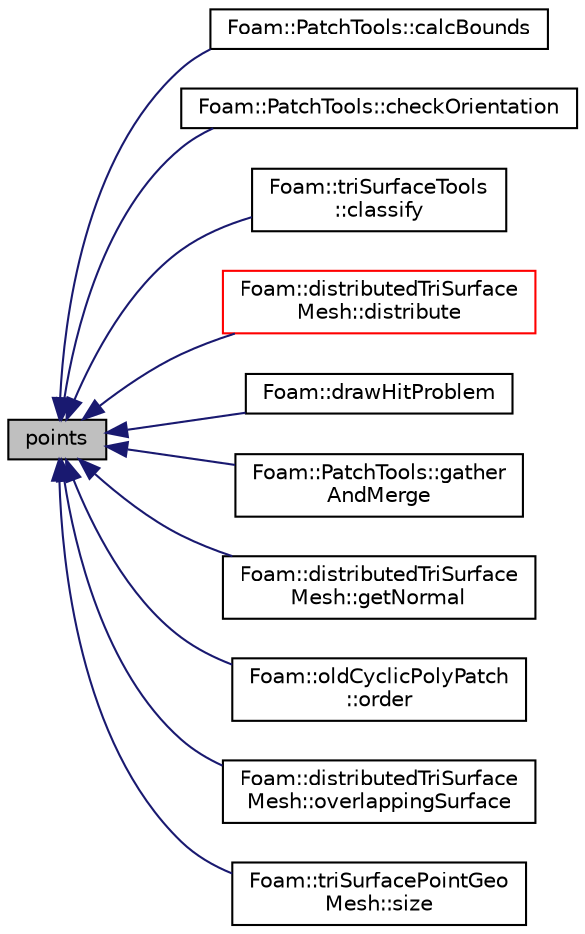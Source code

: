 digraph "points"
{
  bgcolor="transparent";
  edge [fontname="Helvetica",fontsize="10",labelfontname="Helvetica",labelfontsize="10"];
  node [fontname="Helvetica",fontsize="10",shape=record];
  rankdir="LR";
  Node1 [label="points",height=0.2,width=0.4,color="black", fillcolor="grey75", style="filled" fontcolor="black"];
  Node1 -> Node2 [dir="back",color="midnightblue",fontsize="10",style="solid",fontname="Helvetica"];
  Node2 [label="Foam::PatchTools::calcBounds",height=0.2,width=0.4,color="black",URL="$classFoam_1_1PatchTools.html#a23386088c59e643ed53d59ff85ca7f8d"];
  Node1 -> Node3 [dir="back",color="midnightblue",fontsize="10",style="solid",fontname="Helvetica"];
  Node3 [label="Foam::PatchTools::checkOrientation",height=0.2,width=0.4,color="black",URL="$classFoam_1_1PatchTools.html#a20f23e9ffe1102dccd75986b5435aef7",tooltip="Check for orientation issues. "];
  Node1 -> Node4 [dir="back",color="midnightblue",fontsize="10",style="solid",fontname="Helvetica"];
  Node4 [label="Foam::triSurfaceTools\l::classify",height=0.2,width=0.4,color="black",URL="$classFoam_1_1triSurfaceTools.html#a6f0ceda49a3cd2fbd6ab9655fd370e03",tooltip="Test point on plane of triangle to see if on edge or point or inside. "];
  Node1 -> Node5 [dir="back",color="midnightblue",fontsize="10",style="solid",fontname="Helvetica"];
  Node5 [label="Foam::distributedTriSurface\lMesh::distribute",height=0.2,width=0.4,color="red",URL="$classFoam_1_1distributedTriSurfaceMesh.html#a30b981a389a43e4853d4dec45e4e5edb",tooltip="Set bounds of surface. Bounds currently set as list of. "];
  Node1 -> Node6 [dir="back",color="midnightblue",fontsize="10",style="solid",fontname="Helvetica"];
  Node6 [label="Foam::drawHitProblem",height=0.2,width=0.4,color="black",URL="$namespaceFoam.html#a147f7c3e44c2c568175559d7466b755a"];
  Node1 -> Node7 [dir="back",color="midnightblue",fontsize="10",style="solid",fontname="Helvetica"];
  Node7 [label="Foam::PatchTools::gather\lAndMerge",height=0.2,width=0.4,color="black",URL="$classFoam_1_1PatchTools.html#a5bb23f3c6784eb0278a73cd0297be66a",tooltip="Gather points and faces onto master and merge into single patch. "];
  Node1 -> Node8 [dir="back",color="midnightblue",fontsize="10",style="solid",fontname="Helvetica"];
  Node8 [label="Foam::distributedTriSurface\lMesh::getNormal",height=0.2,width=0.4,color="black",URL="$classFoam_1_1distributedTriSurfaceMesh.html#a502647d85c5dad76c637a7380d92a63d",tooltip="From a set of points and indices get the normal. "];
  Node1 -> Node9 [dir="back",color="midnightblue",fontsize="10",style="solid",fontname="Helvetica"];
  Node9 [label="Foam::oldCyclicPolyPatch\l::order",height=0.2,width=0.4,color="black",URL="$classFoam_1_1oldCyclicPolyPatch.html#a557fadfc4a0e74703deefb12da057df5",tooltip="Return new ordering for primitivePatch. "];
  Node1 -> Node10 [dir="back",color="midnightblue",fontsize="10",style="solid",fontname="Helvetica"];
  Node10 [label="Foam::distributedTriSurface\lMesh::overlappingSurface",height=0.2,width=0.4,color="black",URL="$classFoam_1_1distributedTriSurfaceMesh.html#a5adab6a875319a331d53ce7e745e74f6",tooltip="Calculate the triangles that are overlapping bounds. "];
  Node1 -> Node11 [dir="back",color="midnightblue",fontsize="10",style="solid",fontname="Helvetica"];
  Node11 [label="Foam::triSurfacePointGeo\lMesh::size",height=0.2,width=0.4,color="black",URL="$classFoam_1_1triSurfacePointGeoMesh.html#a0b8b02e7b2d08c598ed0737fe2d52999",tooltip="Return size. "];
}

